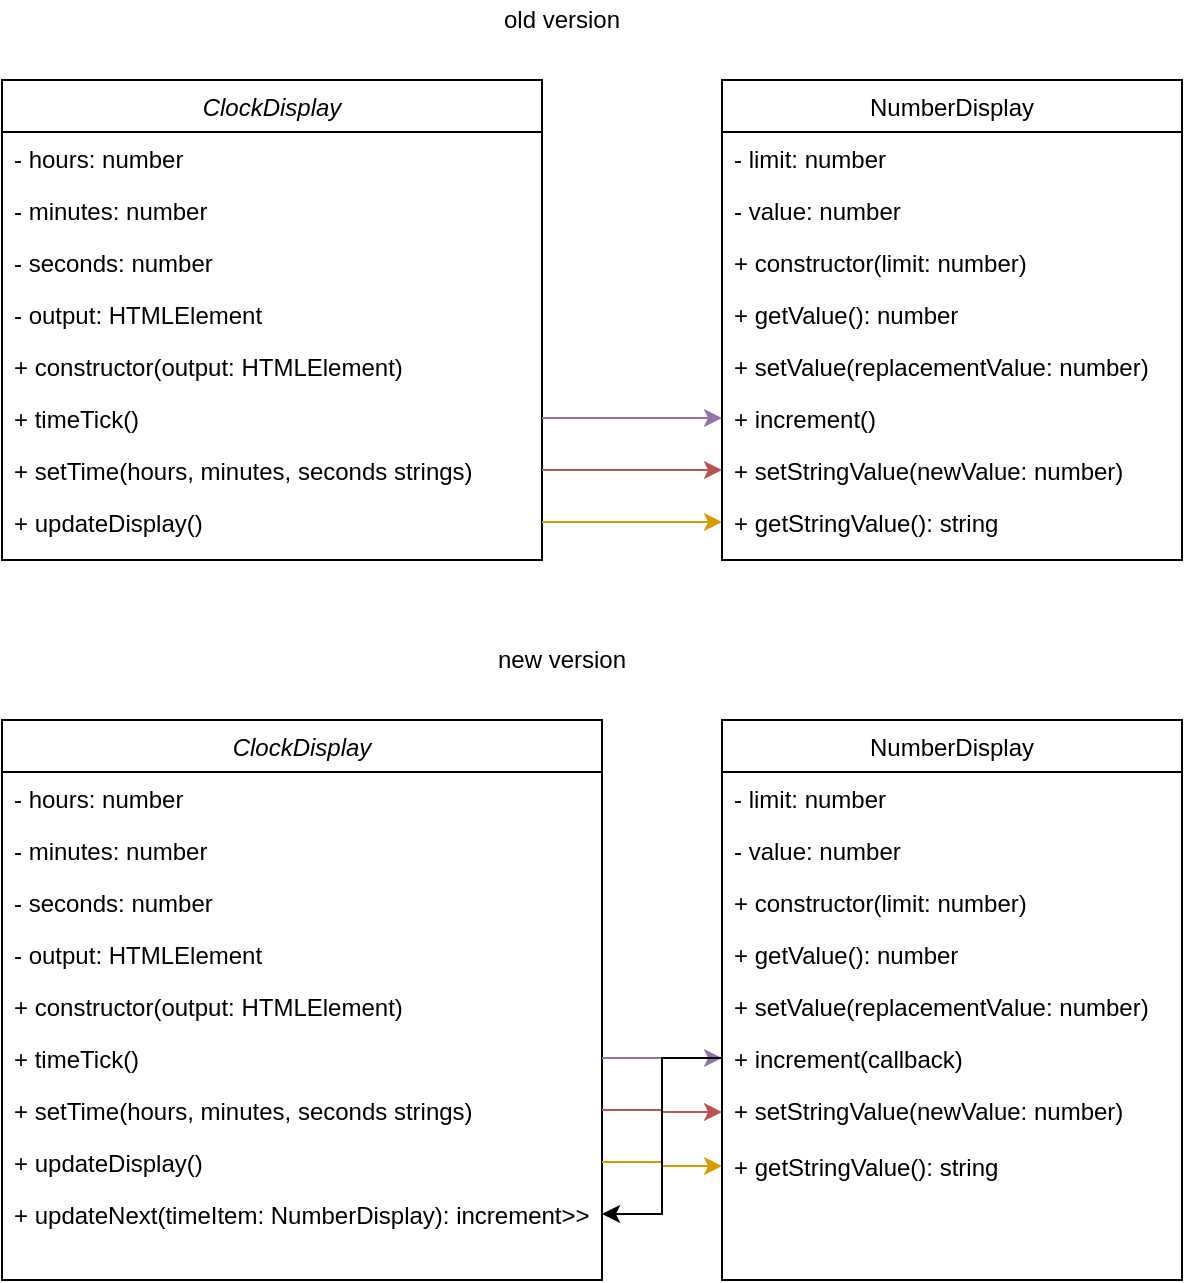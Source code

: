 <mxfile version="13.9.6" type="device"><diagram id="C5RBs43oDa-KdzZeNtuy" name="Page-1"><mxGraphModel dx="1673" dy="831" grid="1" gridSize="10" guides="1" tooltips="1" connect="1" arrows="1" fold="1" page="1" pageScale="1" pageWidth="827" pageHeight="1169" math="0" shadow="0"><root><mxCell id="WIyWlLk6GJQsqaUBKTNV-0"/><mxCell id="WIyWlLk6GJQsqaUBKTNV-1" parent="WIyWlLk6GJQsqaUBKTNV-0"/><mxCell id="zkfFHV4jXpPFQw0GAbJ--0" value="ClockDisplay" style="swimlane;fontStyle=2;align=center;verticalAlign=top;childLayout=stackLayout;horizontal=1;startSize=26;horizontalStack=0;resizeParent=1;resizeLast=0;collapsible=1;marginBottom=0;rounded=0;shadow=0;strokeWidth=1;" parent="WIyWlLk6GJQsqaUBKTNV-1" vertex="1"><mxGeometry x="40" y="80" width="270" height="240" as="geometry"><mxRectangle x="230" y="140" width="160" height="26" as="alternateBounds"/></mxGeometry></mxCell><mxCell id="zkfFHV4jXpPFQw0GAbJ--1" value="- hours: number" style="text;align=left;verticalAlign=top;spacingLeft=4;spacingRight=4;overflow=hidden;rotatable=0;points=[[0,0.5],[1,0.5]];portConstraint=eastwest;" parent="zkfFHV4jXpPFQw0GAbJ--0" vertex="1"><mxGeometry y="26" width="270" height="26" as="geometry"/></mxCell><mxCell id="zkfFHV4jXpPFQw0GAbJ--2" value="- minutes: number" style="text;align=left;verticalAlign=top;spacingLeft=4;spacingRight=4;overflow=hidden;rotatable=0;points=[[0,0.5],[1,0.5]];portConstraint=eastwest;rounded=0;shadow=0;html=0;" parent="zkfFHV4jXpPFQw0GAbJ--0" vertex="1"><mxGeometry y="52" width="270" height="26" as="geometry"/></mxCell><mxCell id="zkfFHV4jXpPFQw0GAbJ--3" value="- seconds: number" style="text;align=left;verticalAlign=top;spacingLeft=4;spacingRight=4;overflow=hidden;rotatable=0;points=[[0,0.5],[1,0.5]];portConstraint=eastwest;rounded=0;shadow=0;html=0;" parent="zkfFHV4jXpPFQw0GAbJ--0" vertex="1"><mxGeometry y="78" width="270" height="26" as="geometry"/></mxCell><mxCell id="3YagNnaWxAyxFvgbQdxB-1" value="- output: HTMLElement" style="text;align=left;verticalAlign=top;spacingLeft=4;spacingRight=4;overflow=hidden;rotatable=0;points=[[0,0.5],[1,0.5]];portConstraint=eastwest;rounded=0;shadow=0;html=0;" vertex="1" parent="zkfFHV4jXpPFQw0GAbJ--0"><mxGeometry y="104" width="270" height="26" as="geometry"/></mxCell><mxCell id="3YagNnaWxAyxFvgbQdxB-2" value="+ constructor(output: HTMLElement)" style="text;align=left;verticalAlign=top;spacingLeft=4;spacingRight=4;overflow=hidden;rotatable=0;points=[[0,0.5],[1,0.5]];portConstraint=eastwest;rounded=0;shadow=0;html=0;" vertex="1" parent="zkfFHV4jXpPFQw0GAbJ--0"><mxGeometry y="130" width="270" height="26" as="geometry"/></mxCell><mxCell id="3YagNnaWxAyxFvgbQdxB-3" value="+ timeTick()" style="text;align=left;verticalAlign=top;spacingLeft=4;spacingRight=4;overflow=hidden;rotatable=0;points=[[0,0.5],[1,0.5]];portConstraint=eastwest;rounded=0;shadow=0;html=0;" vertex="1" parent="zkfFHV4jXpPFQw0GAbJ--0"><mxGeometry y="156" width="270" height="26" as="geometry"/></mxCell><mxCell id="3YagNnaWxAyxFvgbQdxB-6" value="+ setTime(hours, minutes, seconds strings) " style="text;align=left;verticalAlign=top;spacingLeft=4;spacingRight=4;overflow=hidden;rotatable=0;points=[[0,0.5],[1,0.5]];portConstraint=eastwest;rounded=0;shadow=0;html=0;" vertex="1" parent="zkfFHV4jXpPFQw0GAbJ--0"><mxGeometry y="182" width="270" height="26" as="geometry"/></mxCell><mxCell id="3YagNnaWxAyxFvgbQdxB-5" value="+ updateDisplay()" style="text;align=left;verticalAlign=top;spacingLeft=4;spacingRight=4;overflow=hidden;rotatable=0;points=[[0,0.5],[1,0.5]];portConstraint=eastwest;rounded=0;shadow=0;html=0;" vertex="1" parent="zkfFHV4jXpPFQw0GAbJ--0"><mxGeometry y="208" width="270" height="26" as="geometry"/></mxCell><mxCell id="zkfFHV4jXpPFQw0GAbJ--17" value="NumberDisplay" style="swimlane;fontStyle=0;align=center;verticalAlign=top;childLayout=stackLayout;horizontal=1;startSize=26;horizontalStack=0;resizeParent=1;resizeLast=0;collapsible=1;marginBottom=0;rounded=0;shadow=0;strokeWidth=1;" parent="WIyWlLk6GJQsqaUBKTNV-1" vertex="1"><mxGeometry x="400" y="80" width="230" height="240" as="geometry"><mxRectangle x="550" y="140" width="160" height="26" as="alternateBounds"/></mxGeometry></mxCell><mxCell id="zkfFHV4jXpPFQw0GAbJ--18" value="- limit: number" style="text;align=left;verticalAlign=top;spacingLeft=4;spacingRight=4;overflow=hidden;rotatable=0;points=[[0,0.5],[1,0.5]];portConstraint=eastwest;" parent="zkfFHV4jXpPFQw0GAbJ--17" vertex="1"><mxGeometry y="26" width="230" height="26" as="geometry"/></mxCell><mxCell id="zkfFHV4jXpPFQw0GAbJ--19" value="- value: number" style="text;align=left;verticalAlign=top;spacingLeft=4;spacingRight=4;overflow=hidden;rotatable=0;points=[[0,0.5],[1,0.5]];portConstraint=eastwest;rounded=0;shadow=0;html=0;" parent="zkfFHV4jXpPFQw0GAbJ--17" vertex="1"><mxGeometry y="52" width="230" height="26" as="geometry"/></mxCell><mxCell id="zkfFHV4jXpPFQw0GAbJ--20" value="+ constructor(limit: number)" style="text;align=left;verticalAlign=top;spacingLeft=4;spacingRight=4;overflow=hidden;rotatable=0;points=[[0,0.5],[1,0.5]];portConstraint=eastwest;rounded=0;shadow=0;html=0;" parent="zkfFHV4jXpPFQw0GAbJ--17" vertex="1"><mxGeometry y="78" width="230" height="26" as="geometry"/></mxCell><mxCell id="zkfFHV4jXpPFQw0GAbJ--25" value="+ getValue(): number" style="text;align=left;verticalAlign=top;spacingLeft=4;spacingRight=4;overflow=hidden;rotatable=0;points=[[0,0.5],[1,0.5]];portConstraint=eastwest;" parent="zkfFHV4jXpPFQw0GAbJ--17" vertex="1"><mxGeometry y="104" width="230" height="26" as="geometry"/></mxCell><mxCell id="zkfFHV4jXpPFQw0GAbJ--21" value="+ setValue(replacementValue: number)" style="text;align=left;verticalAlign=top;spacingLeft=4;spacingRight=4;overflow=hidden;rotatable=0;points=[[0,0.5],[1,0.5]];portConstraint=eastwest;rounded=0;shadow=0;html=0;" parent="zkfFHV4jXpPFQw0GAbJ--17" vertex="1"><mxGeometry y="130" width="230" height="26" as="geometry"/></mxCell><mxCell id="3YagNnaWxAyxFvgbQdxB-37" value="+ increment()" style="text;align=left;verticalAlign=top;spacingLeft=4;spacingRight=4;overflow=hidden;rotatable=0;points=[[0,0.5],[1,0.5]];portConstraint=eastwest;" vertex="1" parent="zkfFHV4jXpPFQw0GAbJ--17"><mxGeometry y="156" width="230" height="26" as="geometry"/></mxCell><mxCell id="zkfFHV4jXpPFQw0GAbJ--24" value="+ setStringValue(newValue: number)" style="text;align=left;verticalAlign=top;spacingLeft=4;spacingRight=4;overflow=hidden;rotatable=0;points=[[0,0.5],[1,0.5]];portConstraint=eastwest;" parent="zkfFHV4jXpPFQw0GAbJ--17" vertex="1"><mxGeometry y="182" width="230" height="26" as="geometry"/></mxCell><mxCell id="zkfFHV4jXpPFQw0GAbJ--22" value="+ getStringValue(): string" style="text;align=left;verticalAlign=top;spacingLeft=4;spacingRight=4;overflow=hidden;rotatable=0;points=[[0,0.5],[1,0.5]];portConstraint=eastwest;rounded=0;shadow=0;html=0;" parent="zkfFHV4jXpPFQw0GAbJ--17" vertex="1"><mxGeometry y="208" width="230" height="26" as="geometry"/></mxCell><mxCell id="3YagNnaWxAyxFvgbQdxB-7" style="edgeStyle=elbowEdgeStyle;rounded=0;orthogonalLoop=1;jettySize=auto;html=1;exitX=1;exitY=0.5;exitDx=0;exitDy=0;fillColor=#e1d5e7;strokeColor=#9673a6;entryX=0;entryY=0.5;entryDx=0;entryDy=0;" edge="1" parent="WIyWlLk6GJQsqaUBKTNV-1" source="3YagNnaWxAyxFvgbQdxB-3" target="3YagNnaWxAyxFvgbQdxB-37"><mxGeometry relative="1" as="geometry"/></mxCell><mxCell id="3YagNnaWxAyxFvgbQdxB-8" style="edgeStyle=elbowEdgeStyle;rounded=0;orthogonalLoop=1;jettySize=auto;html=1;exitX=1;exitY=0.5;exitDx=0;exitDy=0;entryX=0;entryY=0.5;entryDx=0;entryDy=0;fillColor=#f8cecc;strokeColor=#b85450;" edge="1" parent="WIyWlLk6GJQsqaUBKTNV-1" source="3YagNnaWxAyxFvgbQdxB-6" target="zkfFHV4jXpPFQw0GAbJ--24"><mxGeometry relative="1" as="geometry"/></mxCell><mxCell id="3YagNnaWxAyxFvgbQdxB-9" style="edgeStyle=elbowEdgeStyle;rounded=0;orthogonalLoop=1;jettySize=auto;html=1;exitX=1;exitY=0.5;exitDx=0;exitDy=0;fillColor=#ffe6cc;strokeColor=#d79b00;" edge="1" parent="WIyWlLk6GJQsqaUBKTNV-1" source="3YagNnaWxAyxFvgbQdxB-5" target="zkfFHV4jXpPFQw0GAbJ--22"><mxGeometry relative="1" as="geometry"/></mxCell><mxCell id="3YagNnaWxAyxFvgbQdxB-11" value="ClockDisplay" style="swimlane;fontStyle=2;align=center;verticalAlign=top;childLayout=stackLayout;horizontal=1;startSize=26;horizontalStack=0;resizeParent=1;resizeLast=0;collapsible=1;marginBottom=0;rounded=0;shadow=0;strokeWidth=1;" vertex="1" parent="WIyWlLk6GJQsqaUBKTNV-1"><mxGeometry x="40" y="400" width="300" height="280" as="geometry"><mxRectangle x="230" y="140" width="160" height="26" as="alternateBounds"/></mxGeometry></mxCell><mxCell id="3YagNnaWxAyxFvgbQdxB-12" value="- hours: number" style="text;align=left;verticalAlign=top;spacingLeft=4;spacingRight=4;overflow=hidden;rotatable=0;points=[[0,0.5],[1,0.5]];portConstraint=eastwest;" vertex="1" parent="3YagNnaWxAyxFvgbQdxB-11"><mxGeometry y="26" width="300" height="26" as="geometry"/></mxCell><mxCell id="3YagNnaWxAyxFvgbQdxB-13" value="- minutes: number" style="text;align=left;verticalAlign=top;spacingLeft=4;spacingRight=4;overflow=hidden;rotatable=0;points=[[0,0.5],[1,0.5]];portConstraint=eastwest;rounded=0;shadow=0;html=0;" vertex="1" parent="3YagNnaWxAyxFvgbQdxB-11"><mxGeometry y="52" width="300" height="26" as="geometry"/></mxCell><mxCell id="3YagNnaWxAyxFvgbQdxB-14" value="- seconds: number" style="text;align=left;verticalAlign=top;spacingLeft=4;spacingRight=4;overflow=hidden;rotatable=0;points=[[0,0.5],[1,0.5]];portConstraint=eastwest;rounded=0;shadow=0;html=0;" vertex="1" parent="3YagNnaWxAyxFvgbQdxB-11"><mxGeometry y="78" width="300" height="26" as="geometry"/></mxCell><mxCell id="3YagNnaWxAyxFvgbQdxB-15" value="- output: HTMLElement" style="text;align=left;verticalAlign=top;spacingLeft=4;spacingRight=4;overflow=hidden;rotatable=0;points=[[0,0.5],[1,0.5]];portConstraint=eastwest;rounded=0;shadow=0;html=0;" vertex="1" parent="3YagNnaWxAyxFvgbQdxB-11"><mxGeometry y="104" width="300" height="26" as="geometry"/></mxCell><mxCell id="3YagNnaWxAyxFvgbQdxB-16" value="+ constructor(output: HTMLElement)" style="text;align=left;verticalAlign=top;spacingLeft=4;spacingRight=4;overflow=hidden;rotatable=0;points=[[0,0.5],[1,0.5]];portConstraint=eastwest;rounded=0;shadow=0;html=0;" vertex="1" parent="3YagNnaWxAyxFvgbQdxB-11"><mxGeometry y="130" width="300" height="26" as="geometry"/></mxCell><mxCell id="3YagNnaWxAyxFvgbQdxB-17" value="+ timeTick()" style="text;align=left;verticalAlign=top;spacingLeft=4;spacingRight=4;overflow=hidden;rotatable=0;points=[[0,0.5],[1,0.5]];portConstraint=eastwest;rounded=0;shadow=0;html=0;" vertex="1" parent="3YagNnaWxAyxFvgbQdxB-11"><mxGeometry y="156" width="300" height="26" as="geometry"/></mxCell><mxCell id="3YagNnaWxAyxFvgbQdxB-18" value="+ setTime(hours, minutes, seconds strings) " style="text;align=left;verticalAlign=top;spacingLeft=4;spacingRight=4;overflow=hidden;rotatable=0;points=[[0,0.5],[1,0.5]];portConstraint=eastwest;rounded=0;shadow=0;html=0;" vertex="1" parent="3YagNnaWxAyxFvgbQdxB-11"><mxGeometry y="182" width="300" height="26" as="geometry"/></mxCell><mxCell id="3YagNnaWxAyxFvgbQdxB-19" value="+ updateDisplay()" style="text;align=left;verticalAlign=top;spacingLeft=4;spacingRight=4;overflow=hidden;rotatable=0;points=[[0,0.5],[1,0.5]];portConstraint=eastwest;rounded=0;shadow=0;html=0;" vertex="1" parent="3YagNnaWxAyxFvgbQdxB-11"><mxGeometry y="208" width="300" height="26" as="geometry"/></mxCell><mxCell id="3YagNnaWxAyxFvgbQdxB-36" value="+ updateNext(timeItem: NumberDisplay): increment&gt;&gt;" style="text;align=left;verticalAlign=top;spacingLeft=4;spacingRight=4;overflow=hidden;rotatable=0;points=[[0,0.5],[1,0.5]];portConstraint=eastwest;rounded=0;shadow=0;html=0;" vertex="1" parent="3YagNnaWxAyxFvgbQdxB-11"><mxGeometry y="234" width="300" height="26" as="geometry"/></mxCell><mxCell id="3YagNnaWxAyxFvgbQdxB-20" value="NumberDisplay" style="swimlane;fontStyle=0;align=center;verticalAlign=top;childLayout=stackLayout;horizontal=1;startSize=26;horizontalStack=0;resizeParent=1;resizeLast=0;collapsible=1;marginBottom=0;rounded=0;shadow=0;strokeWidth=1;" vertex="1" parent="WIyWlLk6GJQsqaUBKTNV-1"><mxGeometry x="400" y="400" width="230" height="280" as="geometry"><mxRectangle x="550" y="140" width="160" height="26" as="alternateBounds"/></mxGeometry></mxCell><mxCell id="3YagNnaWxAyxFvgbQdxB-21" value="- limit: number" style="text;align=left;verticalAlign=top;spacingLeft=4;spacingRight=4;overflow=hidden;rotatable=0;points=[[0,0.5],[1,0.5]];portConstraint=eastwest;" vertex="1" parent="3YagNnaWxAyxFvgbQdxB-20"><mxGeometry y="26" width="230" height="26" as="geometry"/></mxCell><mxCell id="3YagNnaWxAyxFvgbQdxB-22" value="- value: number" style="text;align=left;verticalAlign=top;spacingLeft=4;spacingRight=4;overflow=hidden;rotatable=0;points=[[0,0.5],[1,0.5]];portConstraint=eastwest;rounded=0;shadow=0;html=0;" vertex="1" parent="3YagNnaWxAyxFvgbQdxB-20"><mxGeometry y="52" width="230" height="26" as="geometry"/></mxCell><mxCell id="3YagNnaWxAyxFvgbQdxB-23" value="+ constructor(limit: number)" style="text;align=left;verticalAlign=top;spacingLeft=4;spacingRight=4;overflow=hidden;rotatable=0;points=[[0,0.5],[1,0.5]];portConstraint=eastwest;rounded=0;shadow=0;html=0;" vertex="1" parent="3YagNnaWxAyxFvgbQdxB-20"><mxGeometry y="78" width="230" height="26" as="geometry"/></mxCell><mxCell id="3YagNnaWxAyxFvgbQdxB-24" value="+ getValue(): number" style="text;align=left;verticalAlign=top;spacingLeft=4;spacingRight=4;overflow=hidden;rotatable=0;points=[[0,0.5],[1,0.5]];portConstraint=eastwest;" vertex="1" parent="3YagNnaWxAyxFvgbQdxB-20"><mxGeometry y="104" width="230" height="26" as="geometry"/></mxCell><mxCell id="3YagNnaWxAyxFvgbQdxB-25" value="+ setValue(replacementValue: number)" style="text;align=left;verticalAlign=top;spacingLeft=4;spacingRight=4;overflow=hidden;rotatable=0;points=[[0,0.5],[1,0.5]];portConstraint=eastwest;rounded=0;shadow=0;html=0;" vertex="1" parent="3YagNnaWxAyxFvgbQdxB-20"><mxGeometry y="130" width="230" height="26" as="geometry"/></mxCell><mxCell id="3YagNnaWxAyxFvgbQdxB-38" value="+ increment(callback)" style="text;align=left;verticalAlign=top;spacingLeft=4;spacingRight=4;overflow=hidden;rotatable=0;points=[[0,0.5],[1,0.5]];portConstraint=eastwest;" vertex="1" parent="3YagNnaWxAyxFvgbQdxB-20"><mxGeometry y="156" width="230" height="26" as="geometry"/></mxCell><mxCell id="3YagNnaWxAyxFvgbQdxB-27" value="+ setStringValue(newValue: number)" style="text;align=left;verticalAlign=top;spacingLeft=4;spacingRight=4;overflow=hidden;rotatable=0;points=[[0,0.5],[1,0.5]];portConstraint=eastwest;" vertex="1" parent="3YagNnaWxAyxFvgbQdxB-20"><mxGeometry y="182" width="230" height="28" as="geometry"/></mxCell><mxCell id="3YagNnaWxAyxFvgbQdxB-26" value="+ getStringValue(): string" style="text;align=left;verticalAlign=top;spacingLeft=4;spacingRight=4;overflow=hidden;rotatable=0;points=[[0,0.5],[1,0.5]];portConstraint=eastwest;rounded=0;shadow=0;html=0;" vertex="1" parent="3YagNnaWxAyxFvgbQdxB-20"><mxGeometry y="210" width="230" height="26" as="geometry"/></mxCell><mxCell id="3YagNnaWxAyxFvgbQdxB-28" style="edgeStyle=elbowEdgeStyle;rounded=0;orthogonalLoop=1;jettySize=auto;html=1;exitX=1;exitY=0.5;exitDx=0;exitDy=0;fillColor=#e1d5e7;strokeColor=#9673a6;entryX=0;entryY=0.5;entryDx=0;entryDy=0;" edge="1" parent="WIyWlLk6GJQsqaUBKTNV-1" source="3YagNnaWxAyxFvgbQdxB-17" target="3YagNnaWxAyxFvgbQdxB-38"><mxGeometry relative="1" as="geometry"/></mxCell><mxCell id="3YagNnaWxAyxFvgbQdxB-29" style="edgeStyle=elbowEdgeStyle;rounded=0;orthogonalLoop=1;jettySize=auto;html=1;exitX=1;exitY=0.5;exitDx=0;exitDy=0;entryX=0;entryY=0.5;entryDx=0;entryDy=0;fillColor=#f8cecc;strokeColor=#b85450;" edge="1" parent="WIyWlLk6GJQsqaUBKTNV-1" source="3YagNnaWxAyxFvgbQdxB-18" target="3YagNnaWxAyxFvgbQdxB-27"><mxGeometry relative="1" as="geometry"/></mxCell><mxCell id="3YagNnaWxAyxFvgbQdxB-30" style="edgeStyle=elbowEdgeStyle;rounded=0;orthogonalLoop=1;jettySize=auto;html=1;exitX=1;exitY=0.5;exitDx=0;exitDy=0;fillColor=#ffe6cc;strokeColor=#d79b00;" edge="1" parent="WIyWlLk6GJQsqaUBKTNV-1" source="3YagNnaWxAyxFvgbQdxB-19" target="3YagNnaWxAyxFvgbQdxB-26"><mxGeometry relative="1" as="geometry"/></mxCell><mxCell id="3YagNnaWxAyxFvgbQdxB-34" value="old version" style="text;html=1;strokeColor=none;fillColor=none;align=center;verticalAlign=middle;whiteSpace=wrap;rounded=0;" vertex="1" parent="WIyWlLk6GJQsqaUBKTNV-1"><mxGeometry x="40" y="40" width="560" height="20" as="geometry"/></mxCell><mxCell id="3YagNnaWxAyxFvgbQdxB-35" value="new version" style="text;html=1;strokeColor=none;fillColor=none;align=center;verticalAlign=middle;whiteSpace=wrap;rounded=0;" vertex="1" parent="WIyWlLk6GJQsqaUBKTNV-1"><mxGeometry x="40" y="360" width="560" height="20" as="geometry"/></mxCell><mxCell id="3YagNnaWxAyxFvgbQdxB-39" style="edgeStyle=elbowEdgeStyle;rounded=0;orthogonalLoop=1;jettySize=auto;html=1;exitX=0;exitY=0.5;exitDx=0;exitDy=0;entryX=1;entryY=0.5;entryDx=0;entryDy=0;fillColor=#FF997A;" edge="1" parent="WIyWlLk6GJQsqaUBKTNV-1" source="3YagNnaWxAyxFvgbQdxB-38" target="3YagNnaWxAyxFvgbQdxB-36"><mxGeometry relative="1" as="geometry"/></mxCell></root></mxGraphModel></diagram></mxfile>